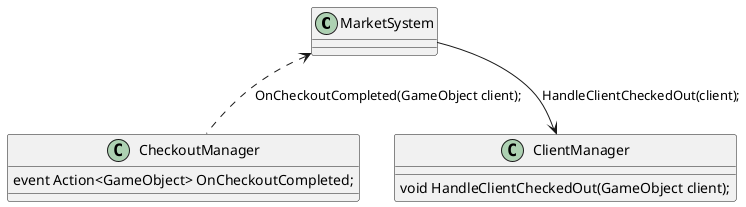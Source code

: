 ﻿@startuml
'https://plantuml.com/class-diagram

class MarketSystem
class CheckoutManager
{
event Action<GameObject> OnCheckoutCompleted;
}
class ClientManager
{
void HandleClientCheckedOut(GameObject client);
}

CheckoutManager .up.> MarketSystem : OnCheckoutCompleted(GameObject client);

MarketSystem -down-> ClientManager : HandleClientCheckedOut(client);

@enduml
